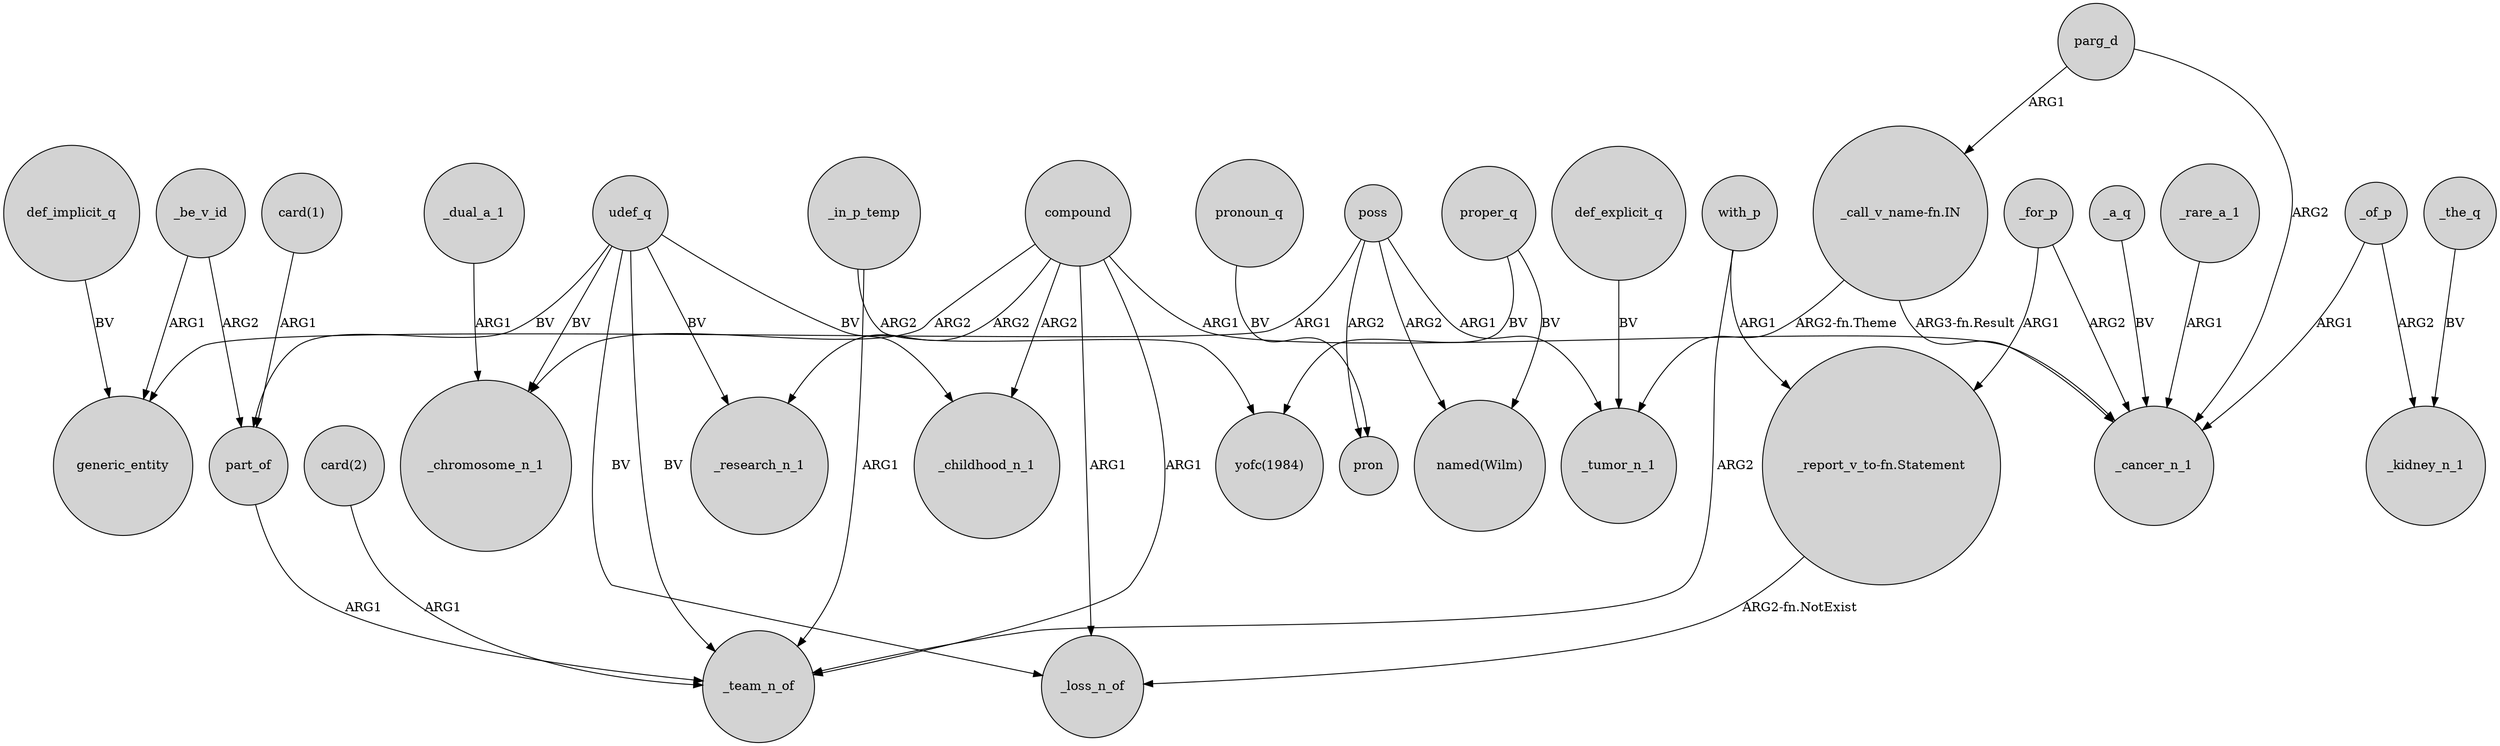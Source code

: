 digraph {
	node [shape=circle style=filled]
	def_explicit_q -> _tumor_n_1 [label=BV]
	_of_p -> _cancer_n_1 [label=ARG1]
	compound -> _team_n_of [label=ARG1]
	poss -> generic_entity [label=ARG1]
	udef_q -> part_of [label=BV]
	poss -> pron [label=ARG2]
	_in_p_temp -> "yofc(1984)" [label=ARG2]
	_for_p -> "_report_v_to-fn.Statement" [label=ARG1]
	with_p -> _team_n_of [label=ARG2]
	_rare_a_1 -> _cancer_n_1 [label=ARG1]
	"_call_v_name-fn.IN" -> _tumor_n_1 [label="ARG2-fn.Theme"]
	poss -> "named(Wilm)" [label=ARG2]
	udef_q -> _research_n_1 [label=BV]
	poss -> _tumor_n_1 [label=ARG1]
	_for_p -> _cancer_n_1 [label=ARG2]
	compound -> _chromosome_n_1 [label=ARG2]
	_be_v_id -> generic_entity [label=ARG1]
	"_call_v_name-fn.IN" -> _cancer_n_1 [label="ARG3-fn.Result"]
	proper_q -> "yofc(1984)" [label=BV]
	udef_q -> _chromosome_n_1 [label=BV]
	compound -> _cancer_n_1 [label=ARG1]
	udef_q -> _childhood_n_1 [label=BV]
	compound -> _childhood_n_1 [label=ARG2]
	parg_d -> _cancer_n_1 [label=ARG2]
	parg_d -> "_call_v_name-fn.IN" [label=ARG1]
	pronoun_q -> pron [label=BV]
	_a_q -> _cancer_n_1 [label=BV]
	_the_q -> _kidney_n_1 [label=BV]
	udef_q -> _team_n_of [label=BV]
	def_implicit_q -> generic_entity [label=BV]
	proper_q -> "named(Wilm)" [label=BV]
	"_report_v_to-fn.Statement" -> _loss_n_of [label="ARG2-fn.NotExist"]
	"card(1)" -> part_of [label=ARG1]
	_dual_a_1 -> _chromosome_n_1 [label=ARG1]
	_of_p -> _kidney_n_1 [label=ARG2]
	with_p -> "_report_v_to-fn.Statement" [label=ARG1]
	part_of -> _team_n_of [label=ARG1]
	compound -> _loss_n_of [label=ARG1]
	_in_p_temp -> _team_n_of [label=ARG1]
	_be_v_id -> part_of [label=ARG2]
	compound -> _research_n_1 [label=ARG2]
	udef_q -> _loss_n_of [label=BV]
	"card(2)" -> _team_n_of [label=ARG1]
}

